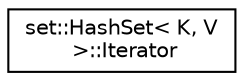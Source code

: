 digraph "Graphical Class Hierarchy"
{
 // LATEX_PDF_SIZE
  edge [fontname="Helvetica",fontsize="10",labelfontname="Helvetica",labelfontsize="10"];
  node [fontname="Helvetica",fontsize="10",shape=record];
  rankdir="LR";
  Node0 [label="set::HashSet\< K, V\l \>::Iterator",height=0.2,width=0.4,color="black", fillcolor="white", style="filled",URL="$classset_1_1HashSet_1_1Iterator.html",tooltip=" "];
}
